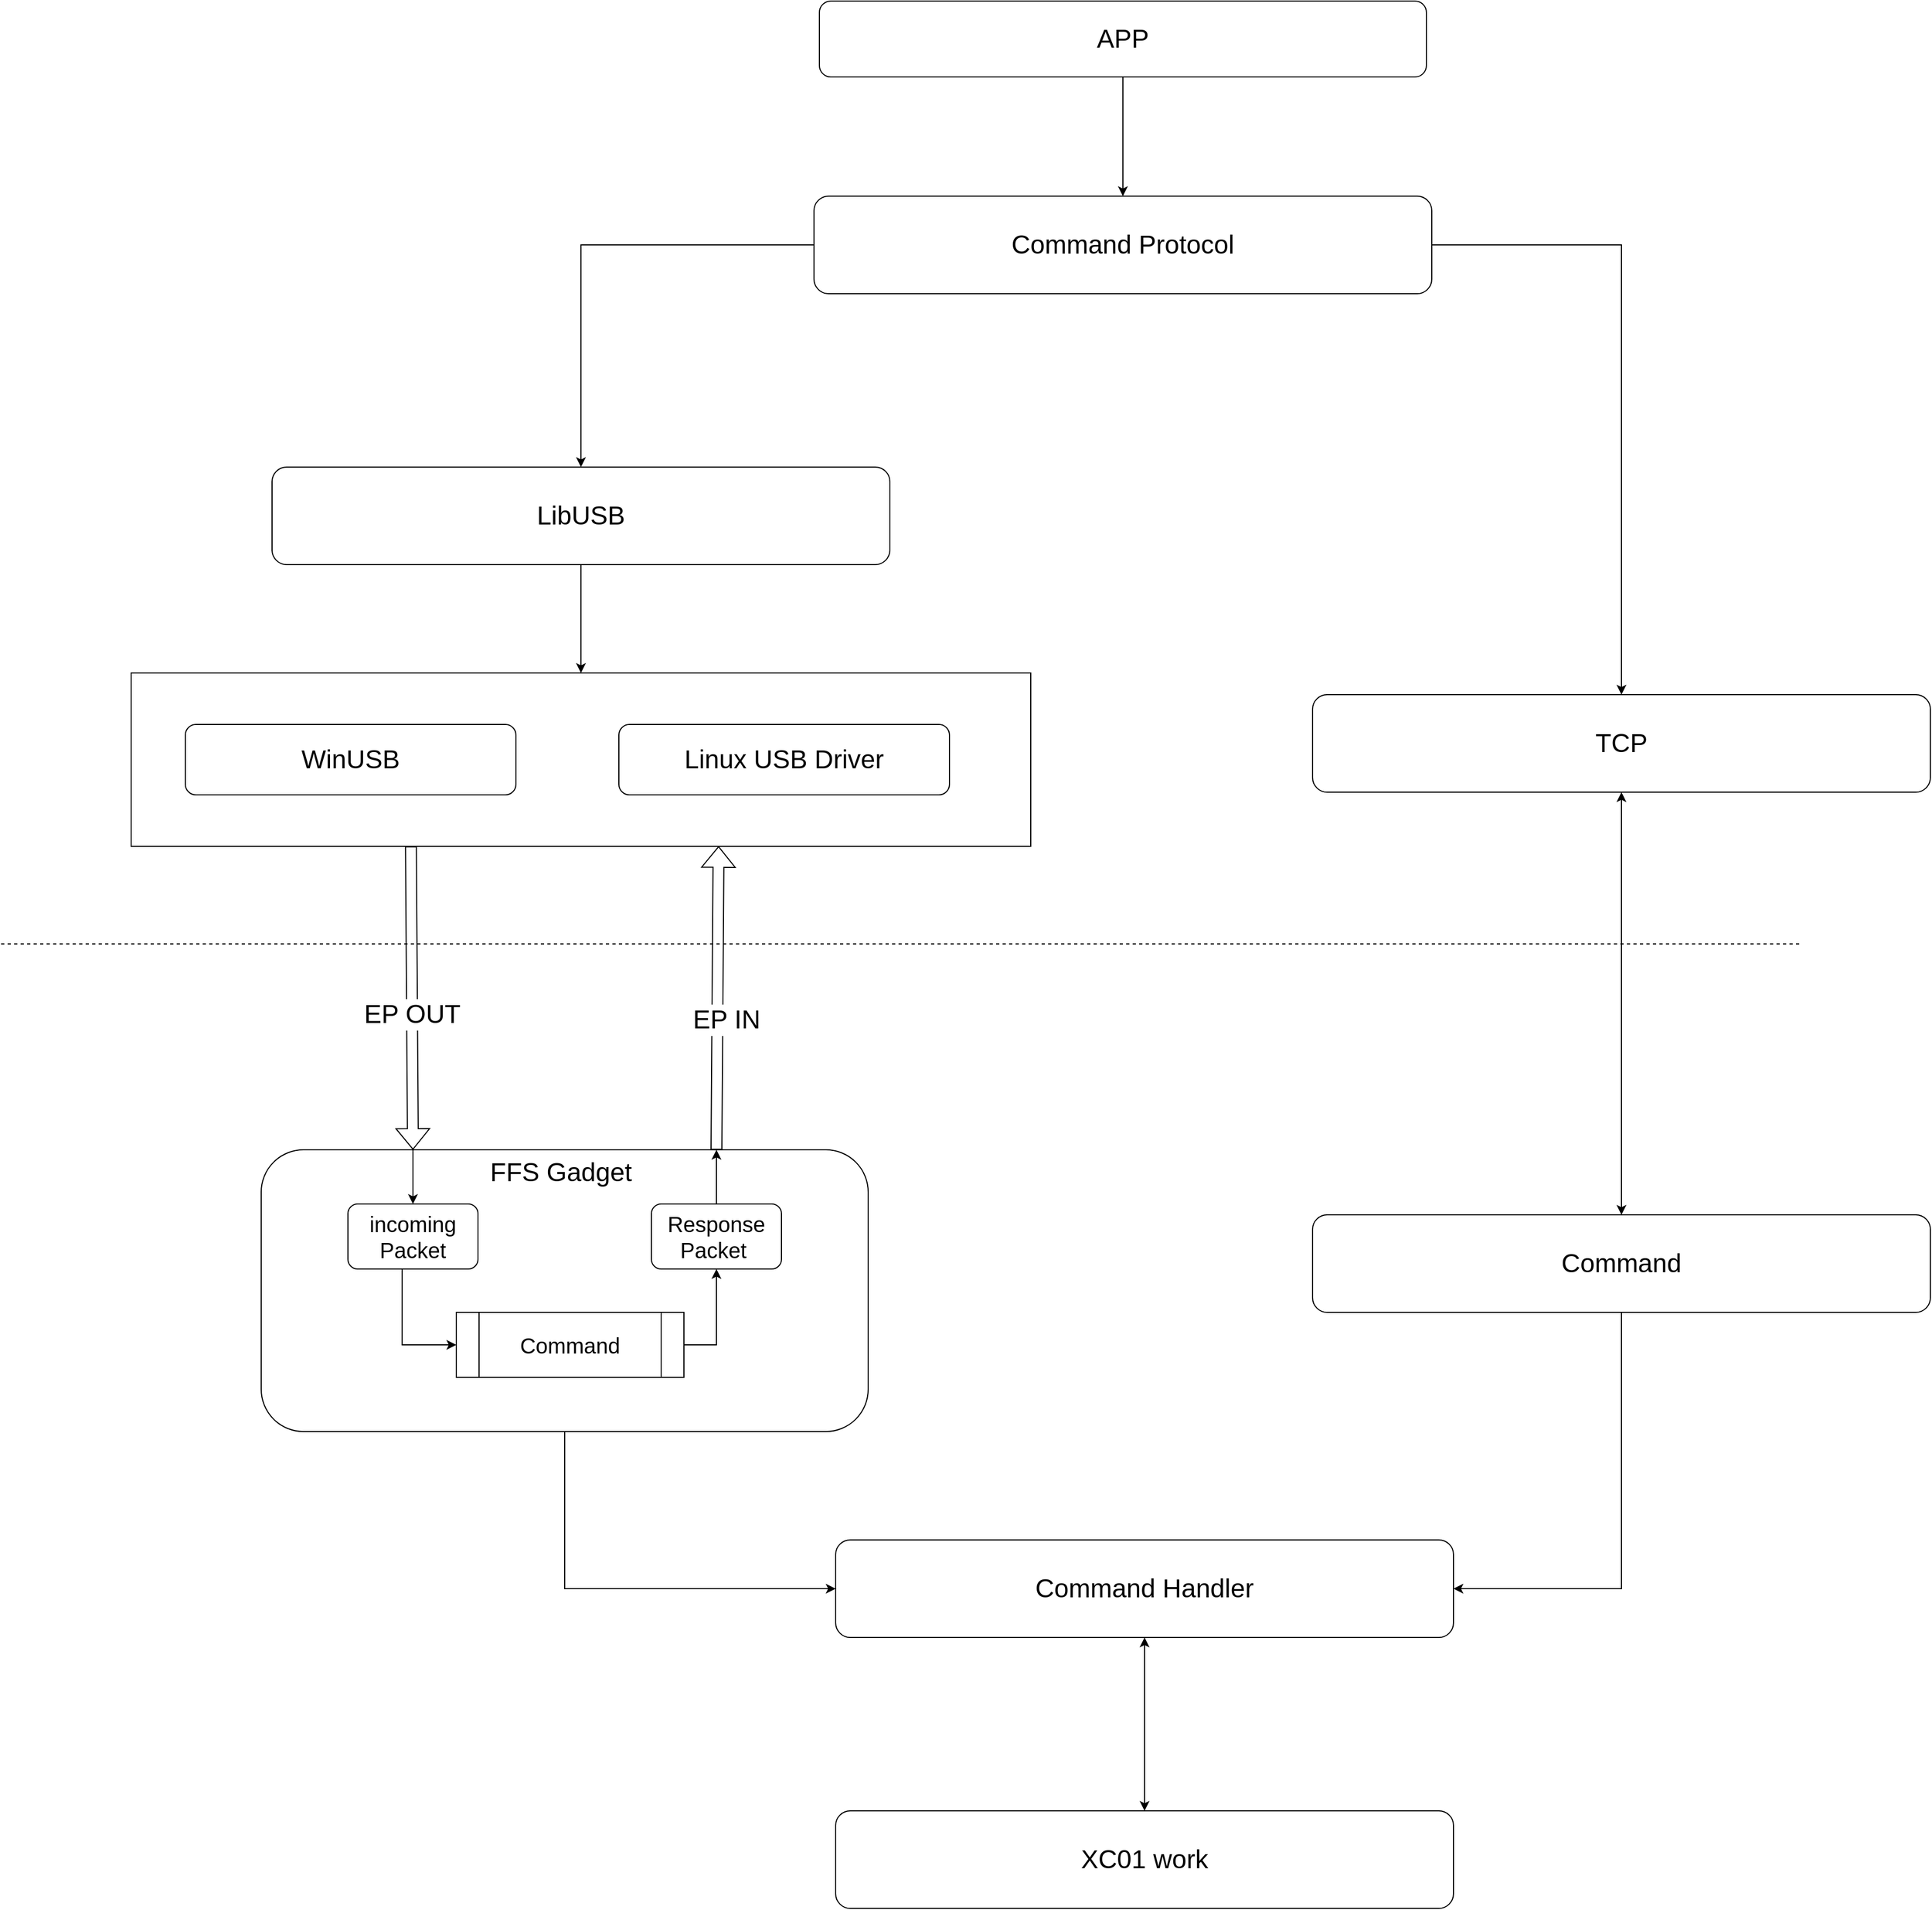 <mxfile version="28.2.7" pages="2">
  <diagram name="FFS" id="xO1hG09yD8zbr8L9JOpW">
    <mxGraphModel dx="3101" dy="1207" grid="1" gridSize="10" guides="1" tooltips="1" connect="1" arrows="1" fold="1" page="1" pageScale="1" pageWidth="2336" pageHeight="1654" math="0" shadow="0">
      <root>
        <mxCell id="0" />
        <mxCell id="1" parent="0" />
        <mxCell id="1RuYlpBUtR536Ol2ZMXw-3" value="" style="rounded=0;whiteSpace=wrap;html=1;" vertex="1" parent="1">
          <mxGeometry x="420" y="650" width="830" height="160" as="geometry" />
        </mxCell>
        <mxCell id="1RuYlpBUtR536Ol2ZMXw-21" style="edgeStyle=orthogonalEdgeStyle;rounded=0;orthogonalLoop=1;jettySize=auto;html=1;entryX=0;entryY=0.5;entryDx=0;entryDy=0;" edge="1" parent="1" source="A9W1U1RT0fFgxs20qrhL-8" target="1RuYlpBUtR536Ol2ZMXw-18">
          <mxGeometry relative="1" as="geometry" />
        </mxCell>
        <mxCell id="A9W1U1RT0fFgxs20qrhL-8" value="FFS Gadget&amp;nbsp;" style="rounded=1;whiteSpace=wrap;html=1;fontSize=24;labelPosition=center;verticalLabelPosition=middle;align=center;verticalAlign=top;" vertex="1" parent="1">
          <mxGeometry x="540" y="1090" width="560" height="260" as="geometry" />
        </mxCell>
        <mxCell id="1RuYlpBUtR536Ol2ZMXw-16" value="" style="edgeStyle=orthogonalEdgeStyle;rounded=0;orthogonalLoop=1;jettySize=auto;html=1;" edge="1" parent="1" source="A9W1U1RT0fFgxs20qrhL-6" target="1RuYlpBUtR536Ol2ZMXw-3">
          <mxGeometry relative="1" as="geometry" />
        </mxCell>
        <mxCell id="A9W1U1RT0fFgxs20qrhL-6" value="LibUSB" style="rounded=1;whiteSpace=wrap;html=1;fontSize=24;" vertex="1" parent="1">
          <mxGeometry x="550" y="460" width="570" height="90" as="geometry" />
        </mxCell>
        <mxCell id="A9W1U1RT0fFgxs20qrhL-7" value="WinUSB" style="rounded=1;whiteSpace=wrap;html=1;fontSize=24;" vertex="1" parent="1">
          <mxGeometry x="470" y="697.5" width="305" height="65" as="geometry" />
        </mxCell>
        <mxCell id="A9W1U1RT0fFgxs20qrhL-9" value="" style="shape=flexArrow;endArrow=classic;html=1;rounded=0;fontSize=19;entryX=0.25;entryY=0;entryDx=0;entryDy=0;exitX=0.311;exitY=1;exitDx=0;exitDy=0;exitPerimeter=0;" edge="1" parent="1" source="1RuYlpBUtR536Ol2ZMXw-3" target="A9W1U1RT0fFgxs20qrhL-8">
          <mxGeometry width="50" height="50" relative="1" as="geometry">
            <mxPoint x="680" y="910" as="sourcePoint" />
            <mxPoint x="830" y="1080" as="targetPoint" />
          </mxGeometry>
        </mxCell>
        <mxCell id="A9W1U1RT0fFgxs20qrhL-10" value="&lt;font style=&quot;font-size: 24px;&quot;&gt;EP OUT&lt;/font&gt;" style="edgeLabel;html=1;align=center;verticalAlign=middle;resizable=0;points=[];" vertex="1" connectable="0" parent="A9W1U1RT0fFgxs20qrhL-9">
          <mxGeometry x="0.108" relative="1" as="geometry">
            <mxPoint as="offset" />
          </mxGeometry>
        </mxCell>
        <mxCell id="A9W1U1RT0fFgxs20qrhL-12" value="" style="shape=flexArrow;endArrow=classic;html=1;rounded=0;exitX=0.75;exitY=0;exitDx=0;exitDy=0;entryX=0.653;entryY=0.999;entryDx=0;entryDy=0;entryPerimeter=0;" edge="1" parent="1" source="A9W1U1RT0fFgxs20qrhL-8" target="1RuYlpBUtR536Ol2ZMXw-3">
          <mxGeometry width="50" height="50" relative="1" as="geometry">
            <mxPoint x="890" y="1080" as="sourcePoint" />
            <mxPoint x="960" y="900" as="targetPoint" />
          </mxGeometry>
        </mxCell>
        <mxCell id="A9W1U1RT0fFgxs20qrhL-13" value="&lt;font style=&quot;font-size: 24px;&quot;&gt;EP IN&lt;/font&gt;" style="edgeLabel;html=1;align=center;verticalAlign=middle;resizable=0;points=[];" vertex="1" connectable="0" parent="A9W1U1RT0fFgxs20qrhL-12">
          <mxGeometry x="-0.141" y="-8" relative="1" as="geometry">
            <mxPoint as="offset" />
          </mxGeometry>
        </mxCell>
        <mxCell id="A9W1U1RT0fFgxs20qrhL-19" style="edgeStyle=orthogonalEdgeStyle;rounded=0;orthogonalLoop=1;jettySize=auto;html=1;entryX=0.5;entryY=1;entryDx=0;entryDy=0;exitX=1;exitY=0.5;exitDx=0;exitDy=0;" edge="1" parent="1" source="A9W1U1RT0fFgxs20qrhL-15" target="A9W1U1RT0fFgxs20qrhL-17">
          <mxGeometry relative="1" as="geometry" />
        </mxCell>
        <mxCell id="A9W1U1RT0fFgxs20qrhL-15" value="Command" style="shape=process;whiteSpace=wrap;html=1;backgroundOutline=1;fontSize=20;" vertex="1" parent="1">
          <mxGeometry x="720" y="1240" width="210" height="60" as="geometry" />
        </mxCell>
        <mxCell id="A9W1U1RT0fFgxs20qrhL-18" style="edgeStyle=orthogonalEdgeStyle;rounded=0;orthogonalLoop=1;jettySize=auto;html=1;entryX=0;entryY=0.5;entryDx=0;entryDy=0;exitX=0.417;exitY=1;exitDx=0;exitDy=0;exitPerimeter=0;" edge="1" parent="1" source="A9W1U1RT0fFgxs20qrhL-16" target="A9W1U1RT0fFgxs20qrhL-15">
          <mxGeometry relative="1" as="geometry" />
        </mxCell>
        <mxCell id="A9W1U1RT0fFgxs20qrhL-16" value="&lt;div&gt;incoming&lt;/div&gt;&lt;div&gt;Packet&lt;/div&gt;" style="rounded=1;whiteSpace=wrap;html=1;fontSize=20;" vertex="1" parent="1">
          <mxGeometry x="620" y="1140" width="120" height="60" as="geometry" />
        </mxCell>
        <mxCell id="A9W1U1RT0fFgxs20qrhL-17" value="&lt;div&gt;Response&lt;/div&gt;&lt;div&gt;Packet&amp;nbsp;&lt;/div&gt;" style="rounded=1;whiteSpace=wrap;html=1;fontSize=20;" vertex="1" parent="1">
          <mxGeometry x="900" y="1140" width="120" height="60" as="geometry" />
        </mxCell>
        <mxCell id="A9W1U1RT0fFgxs20qrhL-22" value="" style="endArrow=none;html=1;rounded=0;entryX=0.25;entryY=0;entryDx=0;entryDy=0;exitX=0.5;exitY=0;exitDx=0;exitDy=0;startArrow=classic;startFill=1;" edge="1" parent="1" source="A9W1U1RT0fFgxs20qrhL-16" target="A9W1U1RT0fFgxs20qrhL-8">
          <mxGeometry width="50" height="50" relative="1" as="geometry">
            <mxPoint x="730" y="1150" as="sourcePoint" />
            <mxPoint x="780" y="1100" as="targetPoint" />
          </mxGeometry>
        </mxCell>
        <mxCell id="A9W1U1RT0fFgxs20qrhL-24" value="" style="endArrow=classic;html=1;rounded=0;entryX=0.75;entryY=0;entryDx=0;entryDy=0;exitX=0.5;exitY=0;exitDx=0;exitDy=0;" edge="1" parent="1" source="A9W1U1RT0fFgxs20qrhL-17" target="A9W1U1RT0fFgxs20qrhL-8">
          <mxGeometry width="50" height="50" relative="1" as="geometry">
            <mxPoint x="900" y="1140" as="sourcePoint" />
            <mxPoint x="950" y="1090" as="targetPoint" />
          </mxGeometry>
        </mxCell>
        <mxCell id="1RuYlpBUtR536Ol2ZMXw-6" style="edgeStyle=orthogonalEdgeStyle;rounded=0;orthogonalLoop=1;jettySize=auto;html=1;" edge="1" parent="1" source="A9W1U1RT0fFgxs20qrhL-26" target="1RuYlpBUtR536Ol2ZMXw-5">
          <mxGeometry relative="1" as="geometry" />
        </mxCell>
        <mxCell id="A9W1U1RT0fFgxs20qrhL-26" value="APP" style="rounded=1;whiteSpace=wrap;html=1;fontSize=24;" vertex="1" parent="1">
          <mxGeometry x="1055" y="30" width="560" height="70" as="geometry" />
        </mxCell>
        <mxCell id="1RuYlpBUtR536Ol2ZMXw-1" value="" style="endArrow=none;dashed=1;html=1;rounded=0;" edge="1" parent="1">
          <mxGeometry width="50" height="50" relative="1" as="geometry">
            <mxPoint x="300" y="900" as="sourcePoint" />
            <mxPoint x="1960" y="900" as="targetPoint" />
          </mxGeometry>
        </mxCell>
        <mxCell id="1RuYlpBUtR536Ol2ZMXw-4" value="Linux USB Driver" style="rounded=1;whiteSpace=wrap;html=1;fontSize=24;" vertex="1" parent="1">
          <mxGeometry x="870" y="697.5" width="305" height="65" as="geometry" />
        </mxCell>
        <mxCell id="1RuYlpBUtR536Ol2ZMXw-7" style="edgeStyle=orthogonalEdgeStyle;rounded=0;orthogonalLoop=1;jettySize=auto;html=1;exitX=0;exitY=0.5;exitDx=0;exitDy=0;" edge="1" parent="1" source="1RuYlpBUtR536Ol2ZMXw-5" target="A9W1U1RT0fFgxs20qrhL-6">
          <mxGeometry relative="1" as="geometry" />
        </mxCell>
        <mxCell id="1RuYlpBUtR536Ol2ZMXw-12" style="edgeStyle=orthogonalEdgeStyle;rounded=0;orthogonalLoop=1;jettySize=auto;html=1;entryX=0.5;entryY=0;entryDx=0;entryDy=0;exitX=1;exitY=0.5;exitDx=0;exitDy=0;" edge="1" parent="1" source="1RuYlpBUtR536Ol2ZMXw-5" target="1RuYlpBUtR536Ol2ZMXw-9">
          <mxGeometry relative="1" as="geometry" />
        </mxCell>
        <mxCell id="1RuYlpBUtR536Ol2ZMXw-5" value="Command Protocol" style="rounded=1;whiteSpace=wrap;html=1;fontSize=24;" vertex="1" parent="1">
          <mxGeometry x="1050" y="210" width="570" height="90" as="geometry" />
        </mxCell>
        <mxCell id="1RuYlpBUtR536Ol2ZMXw-17" style="edgeStyle=orthogonalEdgeStyle;rounded=0;orthogonalLoop=1;jettySize=auto;html=1;startArrow=classic;startFill=1;" edge="1" parent="1" source="1RuYlpBUtR536Ol2ZMXw-9" target="1RuYlpBUtR536Ol2ZMXw-11">
          <mxGeometry relative="1" as="geometry" />
        </mxCell>
        <mxCell id="1RuYlpBUtR536Ol2ZMXw-9" value="TCP" style="rounded=1;whiteSpace=wrap;html=1;fontSize=24;" vertex="1" parent="1">
          <mxGeometry x="1510" y="670" width="570" height="90" as="geometry" />
        </mxCell>
        <mxCell id="1RuYlpBUtR536Ol2ZMXw-22" style="edgeStyle=orthogonalEdgeStyle;rounded=0;orthogonalLoop=1;jettySize=auto;html=1;entryX=1;entryY=0.5;entryDx=0;entryDy=0;" edge="1" parent="1" source="1RuYlpBUtR536Ol2ZMXw-11" target="1RuYlpBUtR536Ol2ZMXw-18">
          <mxGeometry relative="1" as="geometry" />
        </mxCell>
        <mxCell id="1RuYlpBUtR536Ol2ZMXw-11" value="Command" style="rounded=1;whiteSpace=wrap;html=1;fontSize=24;" vertex="1" parent="1">
          <mxGeometry x="1510" y="1150" width="570" height="90" as="geometry" />
        </mxCell>
        <mxCell id="1RuYlpBUtR536Ol2ZMXw-20" style="edgeStyle=orthogonalEdgeStyle;rounded=0;orthogonalLoop=1;jettySize=auto;html=1;endArrow=classic;endFill=1;startArrow=classic;startFill=1;" edge="1" parent="1" source="1RuYlpBUtR536Ol2ZMXw-18" target="1RuYlpBUtR536Ol2ZMXw-19">
          <mxGeometry relative="1" as="geometry" />
        </mxCell>
        <mxCell id="1RuYlpBUtR536Ol2ZMXw-18" value="Command Handler" style="rounded=1;whiteSpace=wrap;html=1;fontSize=24;" vertex="1" parent="1">
          <mxGeometry x="1070" y="1450" width="570" height="90" as="geometry" />
        </mxCell>
        <mxCell id="1RuYlpBUtR536Ol2ZMXw-19" value="XC01 work" style="rounded=1;whiteSpace=wrap;html=1;fontSize=24;" vertex="1" parent="1">
          <mxGeometry x="1070" y="1700" width="570" height="90" as="geometry" />
        </mxCell>
      </root>
    </mxGraphModel>
  </diagram>
  <diagram id="mphLCNWzSj4KMByreF-g" name="UVC">
    <mxGraphModel dx="2946" dy="1147" grid="1" gridSize="10" guides="1" tooltips="1" connect="1" arrows="1" fold="1" page="1" pageScale="1" pageWidth="2336" pageHeight="1654" math="0" shadow="0">
      <root>
        <mxCell id="0" />
        <mxCell id="1" parent="0" />
        <mxCell id="Rmbo9vdcKQEDcf3I-WAo-34" value="UVC" style="rounded=0;whiteSpace=wrap;html=1;verticalAlign=top;fontSize=24;" vertex="1" parent="1">
          <mxGeometry x="200" y="1050" width="760" height="400" as="geometry" />
        </mxCell>
        <mxCell id="Rmbo9vdcKQEDcf3I-WAo-35" style="edgeStyle=orthogonalEdgeStyle;rounded=0;orthogonalLoop=1;jettySize=auto;html=1;entryX=0.5;entryY=0;entryDx=0;entryDy=0;shape=flexArrow;startArrow=classic;startFill=1;" edge="1" parent="1" source="Rmbo9vdcKQEDcf3I-WAo-1" target="Rmbo9vdcKQEDcf3I-WAo-3">
          <mxGeometry relative="1" as="geometry" />
        </mxCell>
        <mxCell id="Rmbo9vdcKQEDcf3I-WAo-36" value="&lt;font style=&quot;font-size: 20px;&quot;&gt;EP0&lt;/font&gt;" style="edgeLabel;html=1;align=center;verticalAlign=middle;resizable=0;points=[];" vertex="1" connectable="0" parent="Rmbo9vdcKQEDcf3I-WAo-35">
          <mxGeometry x="-0.036" y="-5" relative="1" as="geometry">
            <mxPoint as="offset" />
          </mxGeometry>
        </mxCell>
        <mxCell id="Rmbo9vdcKQEDcf3I-WAo-1" value="" style="rounded=0;whiteSpace=wrap;html=1;" vertex="1" parent="1">
          <mxGeometry x="260" y="730" width="830" height="160" as="geometry" />
        </mxCell>
        <mxCell id="Rmbo9vdcKQEDcf3I-WAo-2" style="edgeStyle=orthogonalEdgeStyle;rounded=0;orthogonalLoop=1;jettySize=auto;html=1;entryX=0;entryY=0.5;entryDx=0;entryDy=0;exitX=0.5;exitY=1;exitDx=0;exitDy=0;" edge="1" parent="1" source="Rmbo9vdcKQEDcf3I-WAo-3" target="Rmbo9vdcKQEDcf3I-WAo-30">
          <mxGeometry relative="1" as="geometry" />
        </mxCell>
        <mxCell id="Rmbo9vdcKQEDcf3I-WAo-3" value="XU" style="rounded=1;whiteSpace=wrap;html=1;fontSize=24;labelPosition=center;verticalLabelPosition=middle;align=center;verticalAlign=top;" vertex="1" parent="1">
          <mxGeometry x="460" y="1170" width="430" height="260" as="geometry" />
        </mxCell>
        <mxCell id="Rmbo9vdcKQEDcf3I-WAo-4" value="" style="edgeStyle=orthogonalEdgeStyle;rounded=0;orthogonalLoop=1;jettySize=auto;html=1;" edge="1" parent="1" source="Rmbo9vdcKQEDcf3I-WAo-5" target="Rmbo9vdcKQEDcf3I-WAo-1">
          <mxGeometry relative="1" as="geometry" />
        </mxCell>
        <mxCell id="Rmbo9vdcKQEDcf3I-WAo-5" value="LibUSB" style="rounded=1;whiteSpace=wrap;html=1;fontSize=24;" vertex="1" parent="1">
          <mxGeometry x="390" y="580" width="570" height="90" as="geometry" />
        </mxCell>
        <mxCell id="Rmbo9vdcKQEDcf3I-WAo-6" value="WinUSB" style="rounded=1;whiteSpace=wrap;html=1;fontSize=24;" vertex="1" parent="1">
          <mxGeometry x="310" y="777.5" width="305" height="65" as="geometry" />
        </mxCell>
        <mxCell id="Rmbo9vdcKQEDcf3I-WAo-11" style="edgeStyle=orthogonalEdgeStyle;rounded=0;orthogonalLoop=1;jettySize=auto;html=1;entryX=0.5;entryY=1;entryDx=0;entryDy=0;exitX=1;exitY=0.5;exitDx=0;exitDy=0;" edge="1" parent="1" source="Rmbo9vdcKQEDcf3I-WAo-12" target="Rmbo9vdcKQEDcf3I-WAo-15">
          <mxGeometry relative="1" as="geometry" />
        </mxCell>
        <mxCell id="Rmbo9vdcKQEDcf3I-WAo-12" value="Command" style="shape=process;whiteSpace=wrap;html=1;backgroundOutline=1;fontSize=20;" vertex="1" parent="1">
          <mxGeometry x="600" y="1320" width="140" height="60" as="geometry" />
        </mxCell>
        <mxCell id="Rmbo9vdcKQEDcf3I-WAo-13" style="edgeStyle=orthogonalEdgeStyle;rounded=0;orthogonalLoop=1;jettySize=auto;html=1;entryX=0;entryY=0.5;entryDx=0;entryDy=0;exitX=0.5;exitY=1;exitDx=0;exitDy=0;" edge="1" parent="1" source="Rmbo9vdcKQEDcf3I-WAo-14" target="Rmbo9vdcKQEDcf3I-WAo-12">
          <mxGeometry relative="1" as="geometry" />
        </mxCell>
        <mxCell id="Rmbo9vdcKQEDcf3I-WAo-14" value="&lt;div&gt;incoming&lt;/div&gt;&lt;div&gt;Packet&lt;/div&gt;" style="rounded=1;whiteSpace=wrap;html=1;fontSize=20;" vertex="1" parent="1">
          <mxGeometry x="470" y="1220" width="120" height="60" as="geometry" />
        </mxCell>
        <mxCell id="Rmbo9vdcKQEDcf3I-WAo-15" value="&lt;div&gt;Response&lt;/div&gt;&lt;div&gt;Packet&amp;nbsp;&lt;/div&gt;" style="rounded=1;whiteSpace=wrap;html=1;fontSize=20;" vertex="1" parent="1">
          <mxGeometry x="740" y="1220" width="120" height="60" as="geometry" />
        </mxCell>
        <mxCell id="Rmbo9vdcKQEDcf3I-WAo-16" value="" style="endArrow=none;html=1;rounded=0;exitX=0.5;exitY=0;exitDx=0;exitDy=0;startArrow=classic;startFill=1;" edge="1" parent="1" source="Rmbo9vdcKQEDcf3I-WAo-14">
          <mxGeometry width="50" height="50" relative="1" as="geometry">
            <mxPoint x="570" y="1230" as="sourcePoint" />
            <mxPoint x="530" y="1170" as="targetPoint" />
          </mxGeometry>
        </mxCell>
        <mxCell id="Rmbo9vdcKQEDcf3I-WAo-17" value="" style="endArrow=classic;html=1;rounded=0;entryX=0.788;entryY=-0.001;entryDx=0;entryDy=0;exitX=0.5;exitY=0;exitDx=0;exitDy=0;entryPerimeter=0;" edge="1" parent="1" source="Rmbo9vdcKQEDcf3I-WAo-15" target="Rmbo9vdcKQEDcf3I-WAo-3">
          <mxGeometry width="50" height="50" relative="1" as="geometry">
            <mxPoint x="740" y="1220" as="sourcePoint" />
            <mxPoint x="790" y="1170" as="targetPoint" />
          </mxGeometry>
        </mxCell>
        <mxCell id="Rmbo9vdcKQEDcf3I-WAo-18" style="edgeStyle=orthogonalEdgeStyle;rounded=0;orthogonalLoop=1;jettySize=auto;html=1;" edge="1" parent="1" source="Rmbo9vdcKQEDcf3I-WAo-19" target="Rmbo9vdcKQEDcf3I-WAo-24">
          <mxGeometry relative="1" as="geometry" />
        </mxCell>
        <mxCell id="Rmbo9vdcKQEDcf3I-WAo-19" value="APP" style="rounded=1;whiteSpace=wrap;html=1;fontSize=24;" vertex="1" parent="1">
          <mxGeometry x="895" y="110" width="560" height="70" as="geometry" />
        </mxCell>
        <mxCell id="Rmbo9vdcKQEDcf3I-WAo-20" value="" style="endArrow=none;dashed=1;html=1;rounded=0;" edge="1" parent="1">
          <mxGeometry width="50" height="50" relative="1" as="geometry">
            <mxPoint x="140" y="980" as="sourcePoint" />
            <mxPoint x="1800" y="980" as="targetPoint" />
          </mxGeometry>
        </mxCell>
        <mxCell id="Rmbo9vdcKQEDcf3I-WAo-21" value="Linux USB Driver" style="rounded=1;whiteSpace=wrap;html=1;fontSize=24;" vertex="1" parent="1">
          <mxGeometry x="710" y="777.5" width="305" height="65" as="geometry" />
        </mxCell>
        <mxCell id="Rmbo9vdcKQEDcf3I-WAo-22" style="edgeStyle=orthogonalEdgeStyle;rounded=0;orthogonalLoop=1;jettySize=auto;html=1;exitX=0;exitY=0.5;exitDx=0;exitDy=0;entryX=0.5;entryY=0;entryDx=0;entryDy=0;" edge="1" parent="1" source="Rmbo9vdcKQEDcf3I-WAo-24" target="Rmbo9vdcKQEDcf3I-WAo-32">
          <mxGeometry relative="1" as="geometry">
            <mxPoint x="680" y="450" as="targetPoint" />
          </mxGeometry>
        </mxCell>
        <mxCell id="Rmbo9vdcKQEDcf3I-WAo-23" style="edgeStyle=orthogonalEdgeStyle;rounded=0;orthogonalLoop=1;jettySize=auto;html=1;entryX=0.5;entryY=0;entryDx=0;entryDy=0;exitX=1;exitY=0.5;exitDx=0;exitDy=0;" edge="1" parent="1" source="Rmbo9vdcKQEDcf3I-WAo-24" target="Rmbo9vdcKQEDcf3I-WAo-26">
          <mxGeometry relative="1" as="geometry" />
        </mxCell>
        <mxCell id="Rmbo9vdcKQEDcf3I-WAo-24" value="Command Protocol" style="rounded=1;whiteSpace=wrap;html=1;fontSize=24;" vertex="1" parent="1">
          <mxGeometry x="890" y="290" width="570" height="90" as="geometry" />
        </mxCell>
        <mxCell id="Rmbo9vdcKQEDcf3I-WAo-25" style="edgeStyle=orthogonalEdgeStyle;rounded=0;orthogonalLoop=1;jettySize=auto;html=1;startArrow=classic;startFill=1;" edge="1" parent="1" source="Rmbo9vdcKQEDcf3I-WAo-26" target="Rmbo9vdcKQEDcf3I-WAo-28">
          <mxGeometry relative="1" as="geometry" />
        </mxCell>
        <mxCell id="Rmbo9vdcKQEDcf3I-WAo-26" value="TCP" style="rounded=1;whiteSpace=wrap;html=1;fontSize=24;" vertex="1" parent="1">
          <mxGeometry x="1350" y="750" width="570" height="90" as="geometry" />
        </mxCell>
        <mxCell id="Rmbo9vdcKQEDcf3I-WAo-27" style="edgeStyle=orthogonalEdgeStyle;rounded=0;orthogonalLoop=1;jettySize=auto;html=1;entryX=1;entryY=0.5;entryDx=0;entryDy=0;" edge="1" parent="1" source="Rmbo9vdcKQEDcf3I-WAo-28" target="Rmbo9vdcKQEDcf3I-WAo-30">
          <mxGeometry relative="1" as="geometry" />
        </mxCell>
        <mxCell id="Rmbo9vdcKQEDcf3I-WAo-28" value="Command" style="rounded=1;whiteSpace=wrap;html=1;fontSize=24;" vertex="1" parent="1">
          <mxGeometry x="1350" y="1230" width="570" height="90" as="geometry" />
        </mxCell>
        <mxCell id="Rmbo9vdcKQEDcf3I-WAo-29" style="edgeStyle=orthogonalEdgeStyle;rounded=0;orthogonalLoop=1;jettySize=auto;html=1;endArrow=classic;endFill=1;startArrow=classic;startFill=1;" edge="1" parent="1" source="Rmbo9vdcKQEDcf3I-WAo-30" target="Rmbo9vdcKQEDcf3I-WAo-31">
          <mxGeometry relative="1" as="geometry" />
        </mxCell>
        <mxCell id="Rmbo9vdcKQEDcf3I-WAo-30" value="Command Handler" style="rounded=1;whiteSpace=wrap;html=1;fontSize=24;" vertex="1" parent="1">
          <mxGeometry x="910" y="1530" width="570" height="90" as="geometry" />
        </mxCell>
        <mxCell id="Rmbo9vdcKQEDcf3I-WAo-31" value="XC01 work" style="rounded=1;whiteSpace=wrap;html=1;fontSize=24;" vertex="1" parent="1">
          <mxGeometry x="910" y="1780" width="570" height="90" as="geometry" />
        </mxCell>
        <mxCell id="Rmbo9vdcKQEDcf3I-WAo-33" style="edgeStyle=orthogonalEdgeStyle;rounded=0;orthogonalLoop=1;jettySize=auto;html=1;entryX=0.5;entryY=0;entryDx=0;entryDy=0;" edge="1" parent="1" source="Rmbo9vdcKQEDcf3I-WAo-32" target="Rmbo9vdcKQEDcf3I-WAo-5">
          <mxGeometry relative="1" as="geometry" />
        </mxCell>
        <mxCell id="Rmbo9vdcKQEDcf3I-WAo-32" value="Libuvc" style="rounded=1;whiteSpace=wrap;html=1;fontSize=24;" vertex="1" parent="1">
          <mxGeometry x="390" y="410" width="570" height="90" as="geometry" />
        </mxCell>
      </root>
    </mxGraphModel>
  </diagram>
</mxfile>
